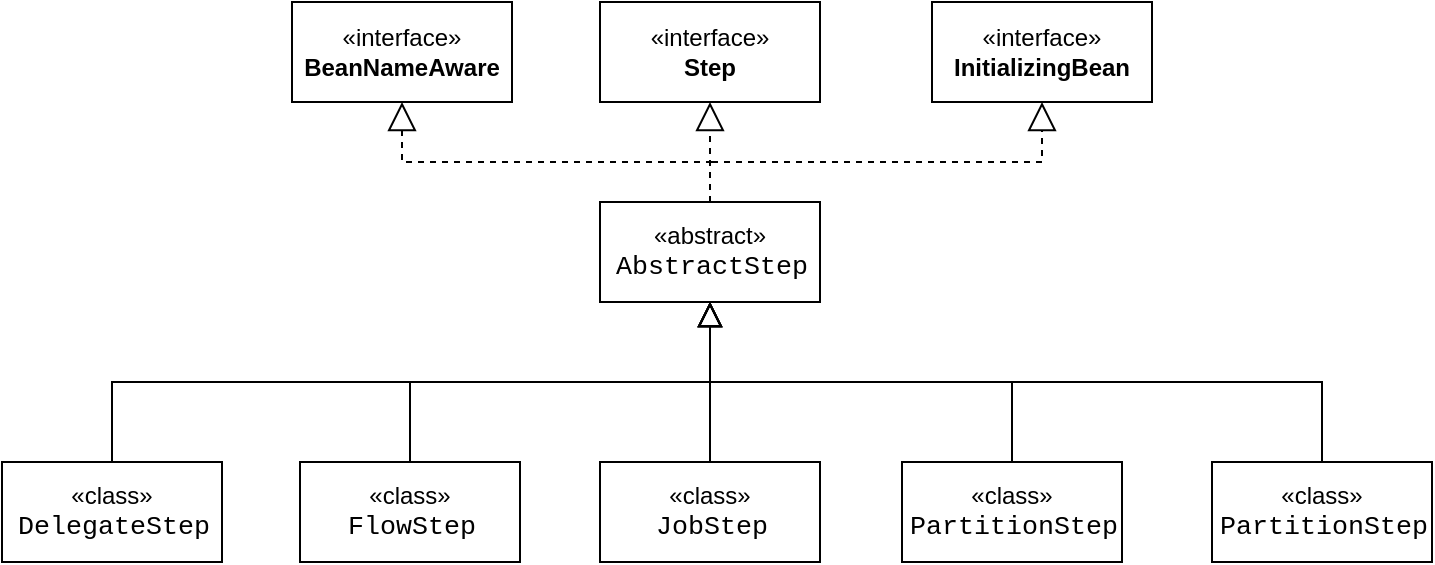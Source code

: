 <mxfile version="21.3.2" type="github">
  <diagram id="C5RBs43oDa-KdzZeNtuy" name="Page-1">
    <mxGraphModel dx="1227" dy="738" grid="1" gridSize="10" guides="1" tooltips="1" connect="1" arrows="1" fold="1" page="1" pageScale="1" pageWidth="827" pageHeight="1169" math="0" shadow="0">
      <root>
        <mxCell id="WIyWlLk6GJQsqaUBKTNV-0" />
        <mxCell id="WIyWlLk6GJQsqaUBKTNV-1" parent="WIyWlLk6GJQsqaUBKTNV-0" />
        <mxCell id="gGzK5oWEuJAgpFDLgVJi-0" value="«abstract»&lt;br&gt;&lt;div style=&quot;padding: 0px 0px 0px 2px;&quot;&gt;&lt;div style=&quot;font-family: &amp;quot;Courier New&amp;quot;; font-size: 10pt;&quot;&gt;&lt;p style=&quot;margin: 0px;&quot;&gt;AbstractStep&lt;/p&gt;&lt;/div&gt;&lt;/div&gt;" style="html=1;whiteSpace=wrap;" parent="WIyWlLk6GJQsqaUBKTNV-1" vertex="1">
          <mxGeometry x="339" y="160" width="110" height="50" as="geometry" />
        </mxCell>
        <mxCell id="gGzK5oWEuJAgpFDLgVJi-2" value="«class»&lt;br&gt;&lt;div style=&quot;padding: 0px 0px 0px 2px;&quot;&gt;&lt;div style=&quot;font-family: &amp;quot;Courier New&amp;quot;; font-size: 10pt;&quot;&gt;&lt;p style=&quot;margin: 0px;&quot;&gt;FlowStep&lt;/p&gt;&lt;/div&gt;&lt;/div&gt;" style="html=1;whiteSpace=wrap;" parent="WIyWlLk6GJQsqaUBKTNV-1" vertex="1">
          <mxGeometry x="189" y="290" width="110" height="50" as="geometry" />
        </mxCell>
        <mxCell id="gGzK5oWEuJAgpFDLgVJi-3" value="" style="endArrow=block;dashed=1;endFill=0;endSize=12;html=1;rounded=0;exitX=0.5;exitY=0;exitDx=0;exitDy=0;" parent="WIyWlLk6GJQsqaUBKTNV-1" source="gGzK5oWEuJAgpFDLgVJi-0" target="gGzK5oWEuJAgpFDLgVJi-4" edge="1">
          <mxGeometry width="160" relative="1" as="geometry">
            <mxPoint x="375" y="280" as="sourcePoint" />
            <mxPoint x="375" y="180" as="targetPoint" />
          </mxGeometry>
        </mxCell>
        <mxCell id="gGzK5oWEuJAgpFDLgVJi-4" value="«interface»&lt;br&gt;&lt;b&gt;Step&lt;/b&gt;" style="html=1;whiteSpace=wrap;" parent="WIyWlLk6GJQsqaUBKTNV-1" vertex="1">
          <mxGeometry x="339" y="60" width="110" height="50" as="geometry" />
        </mxCell>
        <mxCell id="gGzK5oWEuJAgpFDLgVJi-5" value="«class»&lt;br&gt;&lt;div style=&quot;padding: 0px 0px 0px 2px;&quot;&gt;&lt;div style=&quot;font-family: &amp;quot;Courier New&amp;quot;; font-size: 10pt;&quot;&gt;&lt;p style=&quot;margin: 0px;&quot;&gt;JobStep&lt;/p&gt;&lt;/div&gt;&lt;/div&gt;" style="html=1;whiteSpace=wrap;" parent="WIyWlLk6GJQsqaUBKTNV-1" vertex="1">
          <mxGeometry x="339" y="290" width="110" height="50" as="geometry" />
        </mxCell>
        <mxCell id="gGzK5oWEuJAgpFDLgVJi-6" value="" style="endArrow=block;endSize=10;endFill=0;shadow=0;strokeWidth=1;rounded=0;edgeStyle=elbowEdgeStyle;elbow=vertical;" parent="WIyWlLk6GJQsqaUBKTNV-1" source="gGzK5oWEuJAgpFDLgVJi-5" target="gGzK5oWEuJAgpFDLgVJi-0" edge="1">
          <mxGeometry width="160" relative="1" as="geometry">
            <mxPoint x="504" y="312" as="sourcePoint" />
            <mxPoint x="394" y="210" as="targetPoint" />
          </mxGeometry>
        </mxCell>
        <mxCell id="gGzK5oWEuJAgpFDLgVJi-8" value="" style="endArrow=block;endSize=10;endFill=0;shadow=0;strokeWidth=1;rounded=0;edgeStyle=elbowEdgeStyle;elbow=vertical;" parent="WIyWlLk6GJQsqaUBKTNV-1" source="gGzK5oWEuJAgpFDLgVJi-2" target="gGzK5oWEuJAgpFDLgVJi-0" edge="1">
          <mxGeometry width="160" relative="1" as="geometry">
            <mxPoint x="470" y="290" as="sourcePoint" />
            <mxPoint x="395" y="210" as="targetPoint" />
          </mxGeometry>
        </mxCell>
        <mxCell id="gGzK5oWEuJAgpFDLgVJi-9" value="«interface»&lt;br&gt;&lt;b&gt;BeanNameAware&lt;/b&gt;" style="html=1;whiteSpace=wrap;" parent="WIyWlLk6GJQsqaUBKTNV-1" vertex="1">
          <mxGeometry x="185" y="60" width="110" height="50" as="geometry" />
        </mxCell>
        <mxCell id="gGzK5oWEuJAgpFDLgVJi-10" value="«interface»&lt;br&gt;&lt;b&gt;InitializingBean&lt;/b&gt;" style="html=1;whiteSpace=wrap;" parent="WIyWlLk6GJQsqaUBKTNV-1" vertex="1">
          <mxGeometry x="505" y="60" width="110" height="50" as="geometry" />
        </mxCell>
        <mxCell id="gGzK5oWEuJAgpFDLgVJi-11" value="" style="endArrow=block;dashed=1;endFill=0;endSize=12;html=1;rounded=0;entryX=0.5;entryY=1;entryDx=0;entryDy=0;" parent="WIyWlLk6GJQsqaUBKTNV-1" target="gGzK5oWEuJAgpFDLgVJi-10" edge="1">
          <mxGeometry width="160" relative="1" as="geometry">
            <mxPoint x="395" y="140" as="sourcePoint" />
            <mxPoint x="404" y="120" as="targetPoint" />
            <Array as="points">
              <mxPoint x="560" y="140" />
            </Array>
          </mxGeometry>
        </mxCell>
        <mxCell id="gGzK5oWEuJAgpFDLgVJi-12" value="" style="endArrow=block;dashed=1;endFill=0;endSize=12;html=1;rounded=0;entryX=0.5;entryY=1;entryDx=0;entryDy=0;" parent="WIyWlLk6GJQsqaUBKTNV-1" target="gGzK5oWEuJAgpFDLgVJi-9" edge="1">
          <mxGeometry width="160" relative="1" as="geometry">
            <mxPoint x="395" y="140" as="sourcePoint" />
            <mxPoint x="570" y="120" as="targetPoint" />
            <Array as="points">
              <mxPoint x="240" y="140" />
            </Array>
          </mxGeometry>
        </mxCell>
        <mxCell id="fuhcrS6oaku8Yejjj6BL-1" value="«class»&lt;br&gt;&lt;div style=&quot;padding: 0px 0px 0px 2px;&quot;&gt;&lt;div style=&quot;font-family: &amp;quot;Courier New&amp;quot;; font-size: 10pt;&quot;&gt;&lt;p style=&quot;margin: 0px;&quot;&gt;PartitionStep&lt;/p&gt;&lt;/div&gt;&lt;/div&gt;" style="html=1;whiteSpace=wrap;" vertex="1" parent="WIyWlLk6GJQsqaUBKTNV-1">
          <mxGeometry x="490" y="290" width="110" height="50" as="geometry" />
        </mxCell>
        <mxCell id="fuhcrS6oaku8Yejjj6BL-2" value="«class»&lt;br&gt;&lt;div style=&quot;padding: 0px 0px 0px 2px;&quot;&gt;&lt;div style=&quot;font-family: &amp;quot;Courier New&amp;quot;; font-size: 10pt;&quot;&gt;&lt;p style=&quot;margin: 0px;&quot;&gt;DelegateStep&lt;/p&gt;&lt;/div&gt;&lt;/div&gt;" style="html=1;whiteSpace=wrap;" vertex="1" parent="WIyWlLk6GJQsqaUBKTNV-1">
          <mxGeometry x="40" y="290" width="110" height="50" as="geometry" />
        </mxCell>
        <mxCell id="fuhcrS6oaku8Yejjj6BL-3" value="«class»&lt;br&gt;&lt;div style=&quot;padding: 0px 0px 0px 2px;&quot;&gt;&lt;div style=&quot;font-family: &amp;quot;Courier New&amp;quot;; font-size: 10pt;&quot;&gt;&lt;p style=&quot;margin: 0px;&quot;&gt;PartitionStep&lt;/p&gt;&lt;/div&gt;&lt;/div&gt;" style="html=1;whiteSpace=wrap;" vertex="1" parent="WIyWlLk6GJQsqaUBKTNV-1">
          <mxGeometry x="645" y="290" width="110" height="50" as="geometry" />
        </mxCell>
        <mxCell id="fuhcrS6oaku8Yejjj6BL-5" value="" style="endArrow=block;endSize=10;endFill=0;shadow=0;strokeWidth=1;rounded=0;edgeStyle=elbowEdgeStyle;elbow=vertical;entryX=0.5;entryY=1;entryDx=0;entryDy=0;" edge="1" parent="WIyWlLk6GJQsqaUBKTNV-1" source="fuhcrS6oaku8Yejjj6BL-2" target="gGzK5oWEuJAgpFDLgVJi-0">
          <mxGeometry width="160" relative="1" as="geometry">
            <mxPoint x="254" y="300" as="sourcePoint" />
            <mxPoint x="404" y="220" as="targetPoint" />
            <Array as="points">
              <mxPoint x="345" y="250" />
            </Array>
          </mxGeometry>
        </mxCell>
        <mxCell id="fuhcrS6oaku8Yejjj6BL-6" value="" style="endArrow=block;endSize=10;endFill=0;shadow=0;strokeWidth=1;rounded=0;edgeStyle=elbowEdgeStyle;elbow=vertical;" edge="1" parent="WIyWlLk6GJQsqaUBKTNV-1" source="fuhcrS6oaku8Yejjj6BL-1" target="gGzK5oWEuJAgpFDLgVJi-0">
          <mxGeometry width="160" relative="1" as="geometry">
            <mxPoint x="264" y="310" as="sourcePoint" />
            <mxPoint x="414" y="230" as="targetPoint" />
          </mxGeometry>
        </mxCell>
        <mxCell id="fuhcrS6oaku8Yejjj6BL-7" value="" style="endArrow=block;endSize=10;endFill=0;shadow=0;strokeWidth=1;rounded=0;edgeStyle=elbowEdgeStyle;elbow=vertical;" edge="1" parent="WIyWlLk6GJQsqaUBKTNV-1" source="fuhcrS6oaku8Yejjj6BL-3" target="gGzK5oWEuJAgpFDLgVJi-0">
          <mxGeometry width="160" relative="1" as="geometry">
            <mxPoint x="274" y="320" as="sourcePoint" />
            <mxPoint x="424" y="240" as="targetPoint" />
          </mxGeometry>
        </mxCell>
      </root>
    </mxGraphModel>
  </diagram>
</mxfile>
